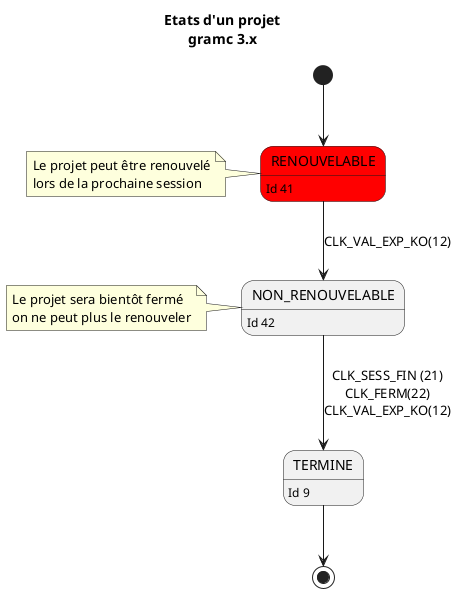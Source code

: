 @startuml

title Etats d'un projet\ngramc 3.x

RENOUVELABLE: Id 41
NON_RENOUVELABLE: Id 42
TERMINE: Id 9
state RENOUVELABLE #red

note left of NON_RENOUVELABLE: Le projet sera bientôt fermé\non ne peut plus le renouveler
note left of RENOUVELABLE: Le projet peut être renouvelé\nlors de la prochaine session

[*]               --> RENOUVELABLE
RENOUVELABLE   --> NON_RENOUVELABLE: CLK_VAL_EXP_KO(12)
NON_RENOUVELABLE --> TERMINE: CLK_SESS_FIN (21)\nCLK_FERM(22)\nCLK_VAL_EXP_KO(12)
TERMINE           --> [*]
@enduml
